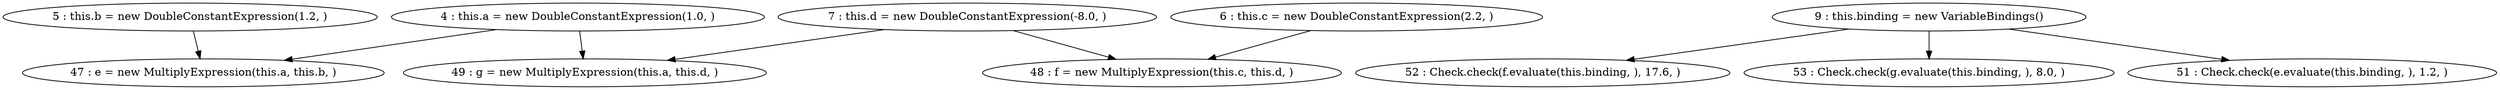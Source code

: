 digraph G {
"4 : this.a = new DoubleConstantExpression(1.0, )"
"4 : this.a = new DoubleConstantExpression(1.0, )" -> "47 : e = new MultiplyExpression(this.a, this.b, )"
"4 : this.a = new DoubleConstantExpression(1.0, )" -> "49 : g = new MultiplyExpression(this.a, this.d, )"
"5 : this.b = new DoubleConstantExpression(1.2, )"
"5 : this.b = new DoubleConstantExpression(1.2, )" -> "47 : e = new MultiplyExpression(this.a, this.b, )"
"6 : this.c = new DoubleConstantExpression(2.2, )"
"6 : this.c = new DoubleConstantExpression(2.2, )" -> "48 : f = new MultiplyExpression(this.c, this.d, )"
"7 : this.d = new DoubleConstantExpression(-8.0, )"
"7 : this.d = new DoubleConstantExpression(-8.0, )" -> "48 : f = new MultiplyExpression(this.c, this.d, )"
"7 : this.d = new DoubleConstantExpression(-8.0, )" -> "49 : g = new MultiplyExpression(this.a, this.d, )"
"9 : this.binding = new VariableBindings()"
"9 : this.binding = new VariableBindings()" -> "52 : Check.check(f.evaluate(this.binding, ), 17.6, )"
"9 : this.binding = new VariableBindings()" -> "53 : Check.check(g.evaluate(this.binding, ), 8.0, )"
"9 : this.binding = new VariableBindings()" -> "51 : Check.check(e.evaluate(this.binding, ), 1.2, )"
"47 : e = new MultiplyExpression(this.a, this.b, )"
"48 : f = new MultiplyExpression(this.c, this.d, )"
"49 : g = new MultiplyExpression(this.a, this.d, )"
"51 : Check.check(e.evaluate(this.binding, ), 1.2, )"
"52 : Check.check(f.evaluate(this.binding, ), 17.6, )"
"53 : Check.check(g.evaluate(this.binding, ), 8.0, )"
}